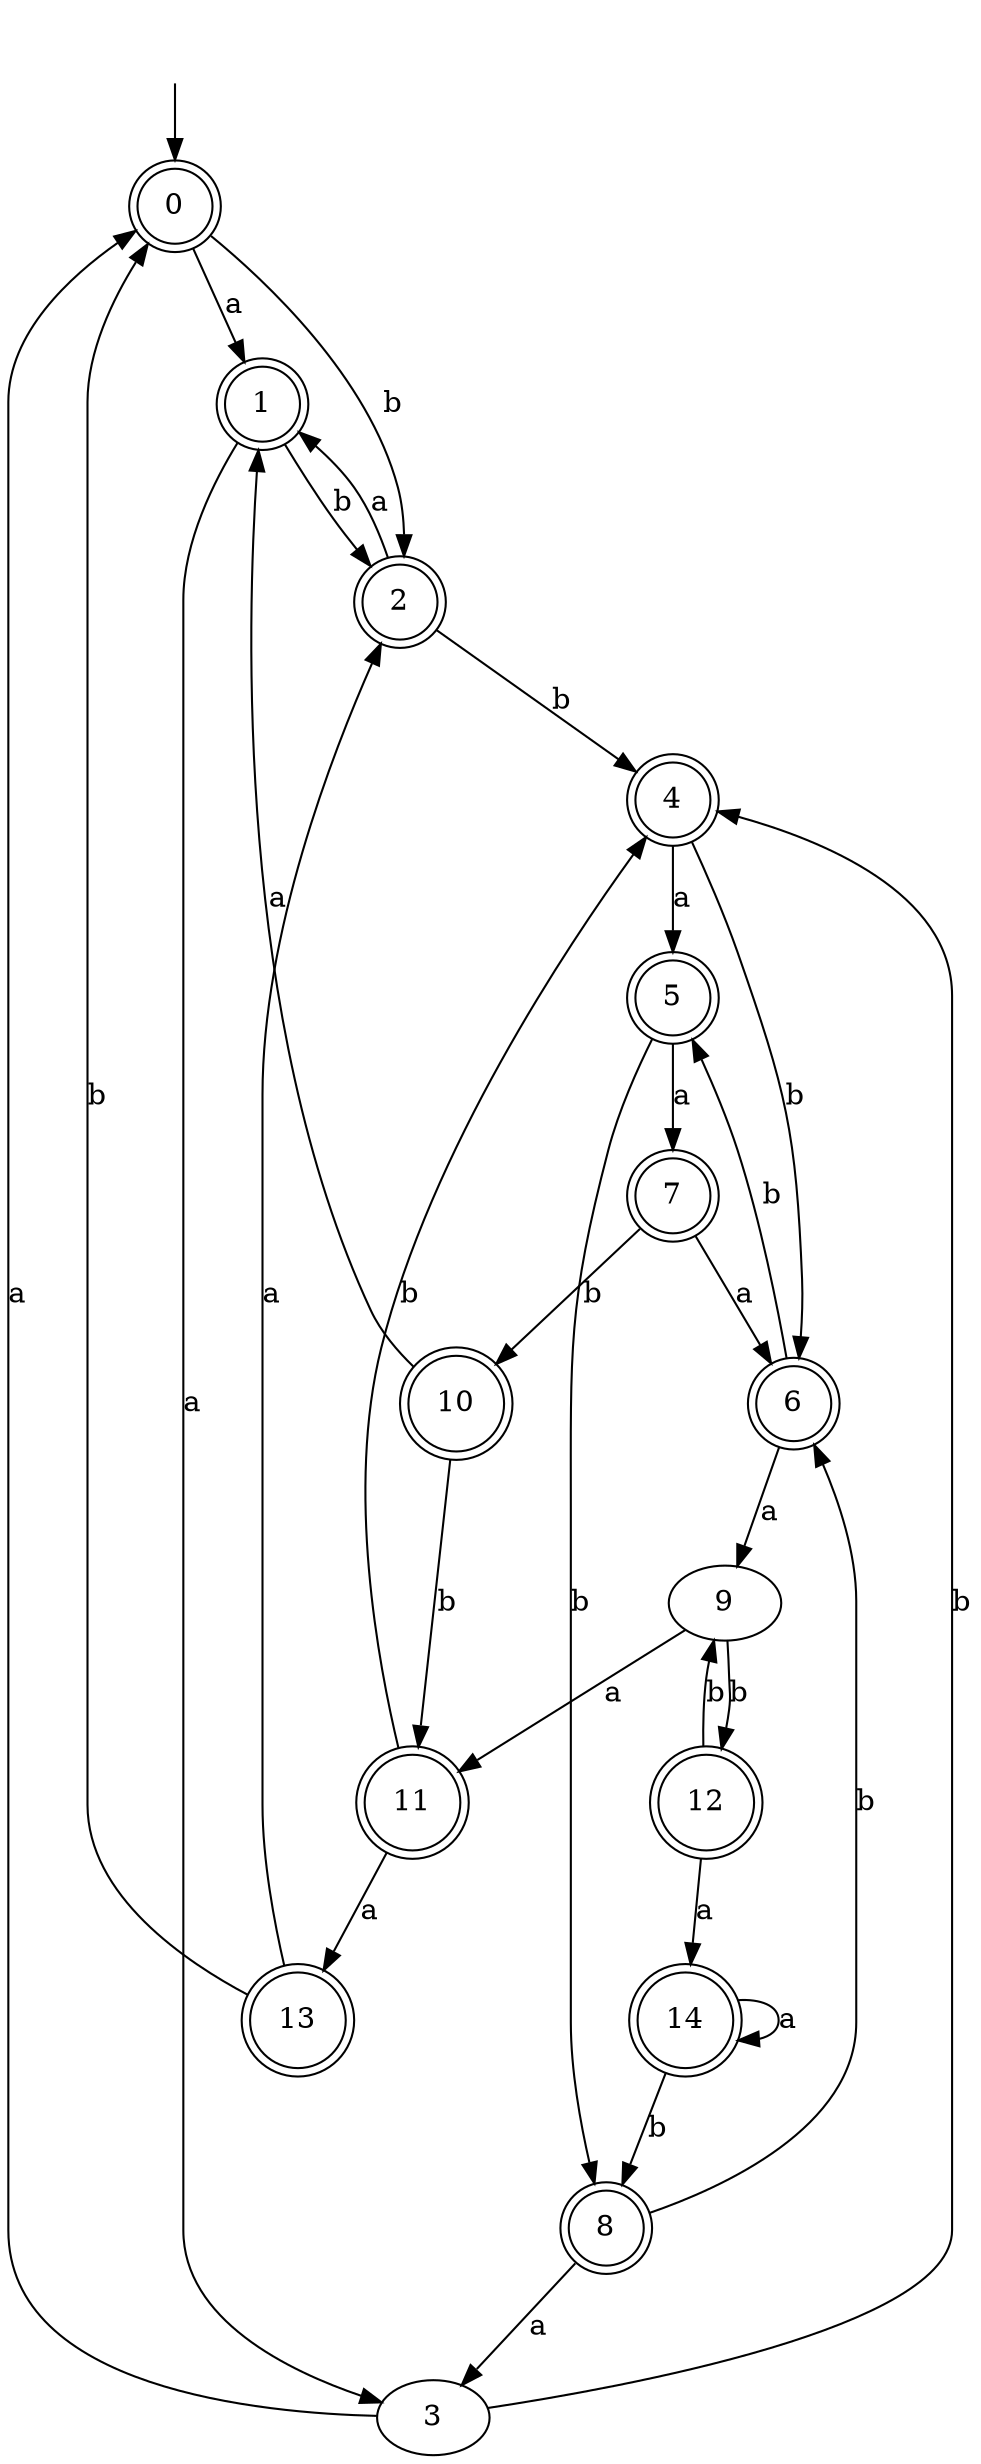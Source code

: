 digraph RandomDFA {
  __start0 [label="", shape=none];
  __start0 -> 0 [label=""];
  0 [shape=circle] [shape=doublecircle]
  0 -> 1 [label="a"]
  0 -> 2 [label="b"]
  1 [shape=doublecircle]
  1 -> 3 [label="a"]
  1 -> 2 [label="b"]
  2 [shape=doublecircle]
  2 -> 1 [label="a"]
  2 -> 4 [label="b"]
  3
  3 -> 0 [label="a"]
  3 -> 4 [label="b"]
  4 [shape=doublecircle]
  4 -> 5 [label="a"]
  4 -> 6 [label="b"]
  5 [shape=doublecircle]
  5 -> 7 [label="a"]
  5 -> 8 [label="b"]
  6 [shape=doublecircle]
  6 -> 9 [label="a"]
  6 -> 5 [label="b"]
  7 [shape=doublecircle]
  7 -> 6 [label="a"]
  7 -> 10 [label="b"]
  8 [shape=doublecircle]
  8 -> 3 [label="a"]
  8 -> 6 [label="b"]
  9
  9 -> 11 [label="a"]
  9 -> 12 [label="b"]
  10 [shape=doublecircle]
  10 -> 1 [label="a"]
  10 -> 11 [label="b"]
  11 [shape=doublecircle]
  11 -> 13 [label="a"]
  11 -> 4 [label="b"]
  12 [shape=doublecircle]
  12 -> 14 [label="a"]
  12 -> 9 [label="b"]
  13 [shape=doublecircle]
  13 -> 2 [label="a"]
  13 -> 0 [label="b"]
  14 [shape=doublecircle]
  14 -> 14 [label="a"]
  14 -> 8 [label="b"]
}

